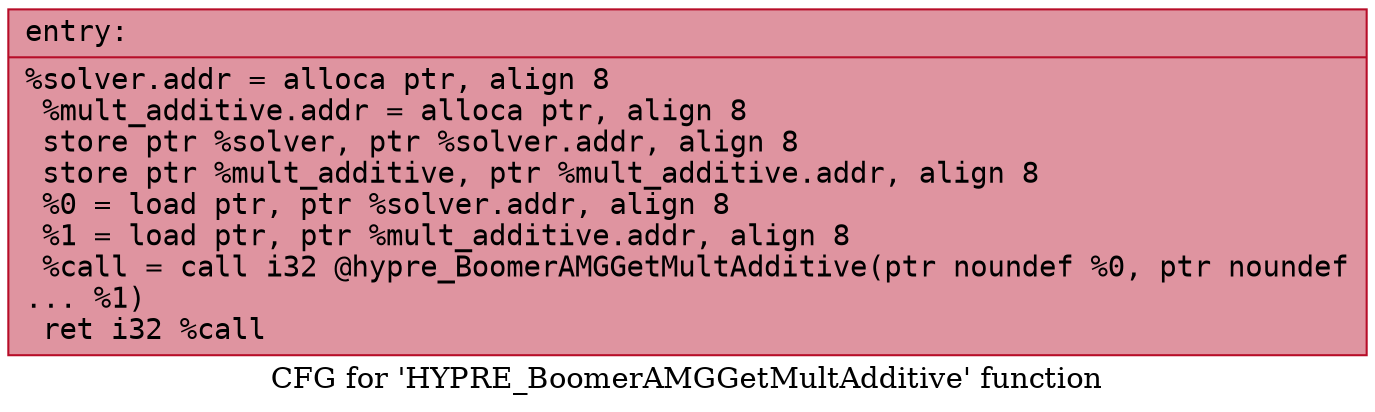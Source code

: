 digraph "CFG for 'HYPRE_BoomerAMGGetMultAdditive' function" {
	label="CFG for 'HYPRE_BoomerAMGGetMultAdditive' function";

	Node0x55f5a9a9a7e0 [shape=record,color="#b70d28ff", style=filled, fillcolor="#b70d2870" fontname="Courier",label="{entry:\l|  %solver.addr = alloca ptr, align 8\l  %mult_additive.addr = alloca ptr, align 8\l  store ptr %solver, ptr %solver.addr, align 8\l  store ptr %mult_additive, ptr %mult_additive.addr, align 8\l  %0 = load ptr, ptr %solver.addr, align 8\l  %1 = load ptr, ptr %mult_additive.addr, align 8\l  %call = call i32 @hypre_BoomerAMGGetMultAdditive(ptr noundef %0, ptr noundef\l... %1)\l  ret i32 %call\l}"];
}
